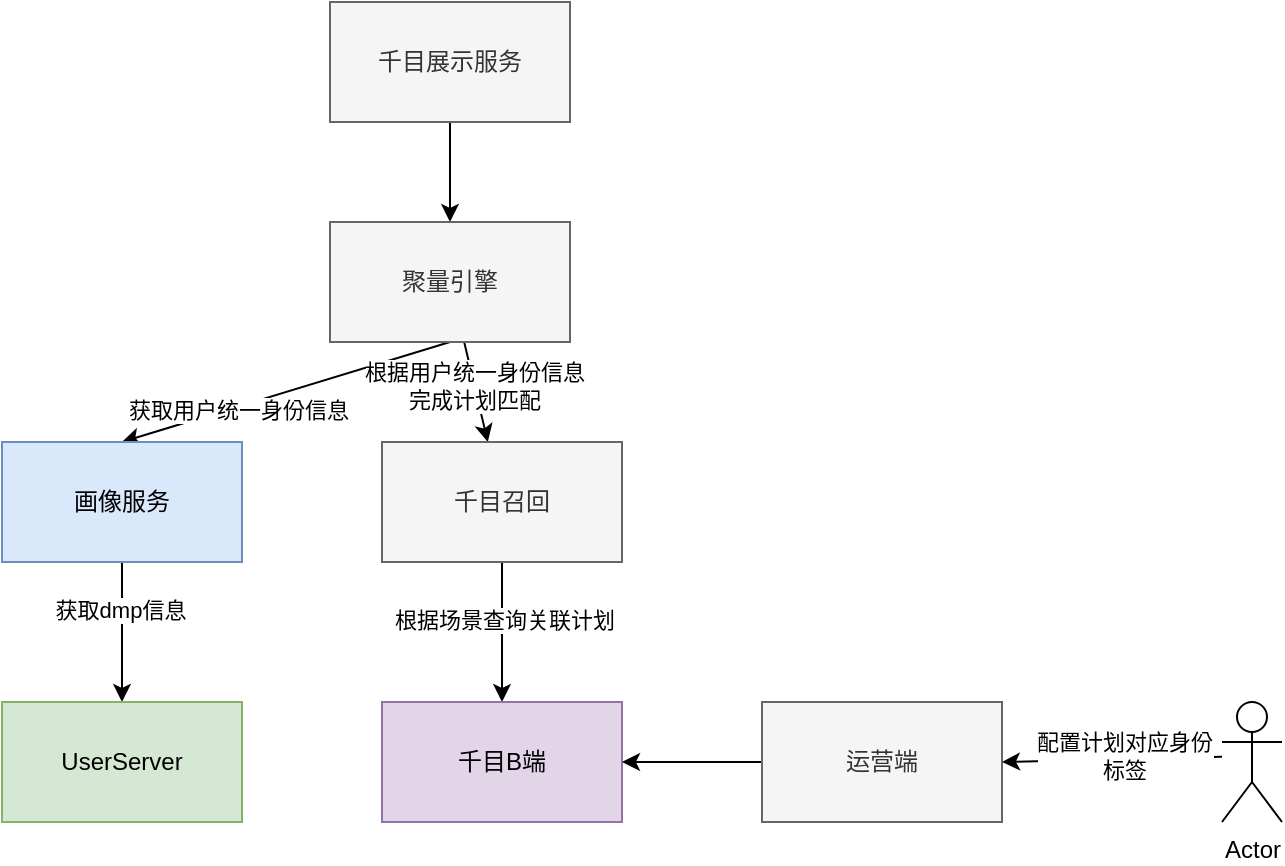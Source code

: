 <mxfile version="20.6.0" type="github">
  <diagram id="4ni3PR65071YaKOqdEVQ" name="第 1 页">
    <mxGraphModel dx="1265" dy="789" grid="0" gridSize="10" guides="1" tooltips="1" connect="1" arrows="1" fold="1" page="1" pageScale="1" pageWidth="827" pageHeight="1169" math="0" shadow="0">
      <root>
        <mxCell id="0" />
        <mxCell id="1" parent="0" />
        <mxCell id="I31nsRBkaSDeXAEXONjz-7" value="" style="edgeStyle=orthogonalEdgeStyle;rounded=0;orthogonalLoop=1;jettySize=auto;html=1;" edge="1" parent="1" source="I31nsRBkaSDeXAEXONjz-2" target="I31nsRBkaSDeXAEXONjz-3">
          <mxGeometry relative="1" as="geometry" />
        </mxCell>
        <mxCell id="I31nsRBkaSDeXAEXONjz-2" value="千目展示服务" style="rounded=0;whiteSpace=wrap;html=1;fillColor=#f5f5f5;fontColor=#333333;strokeColor=#666666;" vertex="1" parent="1">
          <mxGeometry x="294" y="230" width="120" height="60" as="geometry" />
        </mxCell>
        <mxCell id="I31nsRBkaSDeXAEXONjz-8" style="rounded=0;orthogonalLoop=1;jettySize=auto;html=1;entryX=0.5;entryY=0;entryDx=0;entryDy=0;exitX=0.5;exitY=1;exitDx=0;exitDy=0;" edge="1" parent="1" source="I31nsRBkaSDeXAEXONjz-3" target="I31nsRBkaSDeXAEXONjz-4">
          <mxGeometry relative="1" as="geometry" />
        </mxCell>
        <mxCell id="I31nsRBkaSDeXAEXONjz-17" value="获取用户统一身份信息" style="edgeLabel;html=1;align=center;verticalAlign=middle;resizable=0;points=[];" vertex="1" connectable="0" parent="I31nsRBkaSDeXAEXONjz-8">
          <mxGeometry x="0.301" y="1" relative="1" as="geometry">
            <mxPoint as="offset" />
          </mxGeometry>
        </mxCell>
        <mxCell id="I31nsRBkaSDeXAEXONjz-9" style="rounded=0;orthogonalLoop=1;jettySize=auto;html=1;" edge="1" parent="1" source="I31nsRBkaSDeXAEXONjz-3" target="I31nsRBkaSDeXAEXONjz-5">
          <mxGeometry relative="1" as="geometry" />
        </mxCell>
        <mxCell id="I31nsRBkaSDeXAEXONjz-24" value="根据用户统一身份信息&lt;br&gt;完成计划匹配" style="edgeLabel;html=1;align=center;verticalAlign=middle;resizable=0;points=[];" vertex="1" connectable="0" parent="I31nsRBkaSDeXAEXONjz-9">
          <mxGeometry x="-0.085" y="-1" relative="1" as="geometry">
            <mxPoint y="-1" as="offset" />
          </mxGeometry>
        </mxCell>
        <mxCell id="I31nsRBkaSDeXAEXONjz-3" value="聚量引擎" style="rounded=0;whiteSpace=wrap;html=1;fillColor=#f5f5f5;fontColor=#333333;strokeColor=#666666;" vertex="1" parent="1">
          <mxGeometry x="294" y="340" width="120" height="60" as="geometry" />
        </mxCell>
        <mxCell id="I31nsRBkaSDeXAEXONjz-15" value="" style="edgeStyle=none;rounded=0;orthogonalLoop=1;jettySize=auto;html=1;" edge="1" parent="1" source="I31nsRBkaSDeXAEXONjz-4" target="I31nsRBkaSDeXAEXONjz-14">
          <mxGeometry relative="1" as="geometry" />
        </mxCell>
        <mxCell id="I31nsRBkaSDeXAEXONjz-16" value="获取dmp信息" style="edgeLabel;html=1;align=center;verticalAlign=middle;resizable=0;points=[];" vertex="1" connectable="0" parent="I31nsRBkaSDeXAEXONjz-15">
          <mxGeometry x="-0.314" y="-1" relative="1" as="geometry">
            <mxPoint as="offset" />
          </mxGeometry>
        </mxCell>
        <mxCell id="I31nsRBkaSDeXAEXONjz-4" value="画像服务" style="rounded=0;whiteSpace=wrap;html=1;fillColor=#dae8fc;strokeColor=#6c8ebf;" vertex="1" parent="1">
          <mxGeometry x="130" y="450" width="120" height="60" as="geometry" />
        </mxCell>
        <mxCell id="I31nsRBkaSDeXAEXONjz-10" value="" style="edgeStyle=none;rounded=0;orthogonalLoop=1;jettySize=auto;html=1;entryX=0.5;entryY=0;entryDx=0;entryDy=0;" edge="1" parent="1" source="I31nsRBkaSDeXAEXONjz-5" target="I31nsRBkaSDeXAEXONjz-11">
          <mxGeometry relative="1" as="geometry">
            <mxPoint x="380" y="555" as="targetPoint" />
          </mxGeometry>
        </mxCell>
        <mxCell id="I31nsRBkaSDeXAEXONjz-25" value="根据场景查询关联计划" style="edgeLabel;html=1;align=center;verticalAlign=middle;resizable=0;points=[];" vertex="1" connectable="0" parent="I31nsRBkaSDeXAEXONjz-10">
          <mxGeometry x="-0.171" y="1" relative="1" as="geometry">
            <mxPoint as="offset" />
          </mxGeometry>
        </mxCell>
        <mxCell id="I31nsRBkaSDeXAEXONjz-5" value="千目召回" style="rounded=0;whiteSpace=wrap;html=1;fillColor=#f5f5f5;fontColor=#333333;strokeColor=#666666;" vertex="1" parent="1">
          <mxGeometry x="320" y="450" width="120" height="60" as="geometry" />
        </mxCell>
        <mxCell id="I31nsRBkaSDeXAEXONjz-11" value="千目B端" style="rounded=0;whiteSpace=wrap;html=1;fillColor=#e1d5e7;strokeColor=#9673a6;" vertex="1" parent="1">
          <mxGeometry x="320" y="580" width="120" height="60" as="geometry" />
        </mxCell>
        <mxCell id="I31nsRBkaSDeXAEXONjz-14" value="UserServer" style="rounded=0;whiteSpace=wrap;html=1;fillColor=#d5e8d4;strokeColor=#82b366;" vertex="1" parent="1">
          <mxGeometry x="130" y="580" width="120" height="60" as="geometry" />
        </mxCell>
        <mxCell id="I31nsRBkaSDeXAEXONjz-19" value="" style="edgeStyle=none;rounded=0;orthogonalLoop=1;jettySize=auto;html=1;" edge="1" parent="1" source="I31nsRBkaSDeXAEXONjz-18" target="I31nsRBkaSDeXAEXONjz-11">
          <mxGeometry relative="1" as="geometry" />
        </mxCell>
        <mxCell id="I31nsRBkaSDeXAEXONjz-18" value="运营端" style="rounded=0;whiteSpace=wrap;html=1;fillColor=#f5f5f5;fontColor=#333333;strokeColor=#666666;" vertex="1" parent="1">
          <mxGeometry x="510" y="580" width="120" height="60" as="geometry" />
        </mxCell>
        <mxCell id="I31nsRBkaSDeXAEXONjz-21" style="edgeStyle=none;rounded=0;orthogonalLoop=1;jettySize=auto;html=1;entryX=1;entryY=0.383;entryDx=0;entryDy=0;entryPerimeter=0;" edge="1" parent="1">
          <mxGeometry relative="1" as="geometry">
            <mxPoint x="740" y="607.358" as="sourcePoint" />
            <mxPoint x="630" y="609.98" as="targetPoint" />
          </mxGeometry>
        </mxCell>
        <mxCell id="I31nsRBkaSDeXAEXONjz-23" value="配置计划对应身份&lt;br&gt;标签" style="edgeLabel;html=1;align=center;verticalAlign=middle;resizable=0;points=[];" vertex="1" connectable="0" parent="I31nsRBkaSDeXAEXONjz-21">
          <mxGeometry x="-0.11" y="-2" relative="1" as="geometry">
            <mxPoint as="offset" />
          </mxGeometry>
        </mxCell>
        <mxCell id="I31nsRBkaSDeXAEXONjz-20" value="Actor" style="shape=umlActor;verticalLabelPosition=bottom;verticalAlign=top;html=1;outlineConnect=0;" vertex="1" parent="1">
          <mxGeometry x="740" y="580" width="30" height="60" as="geometry" />
        </mxCell>
      </root>
    </mxGraphModel>
  </diagram>
</mxfile>
